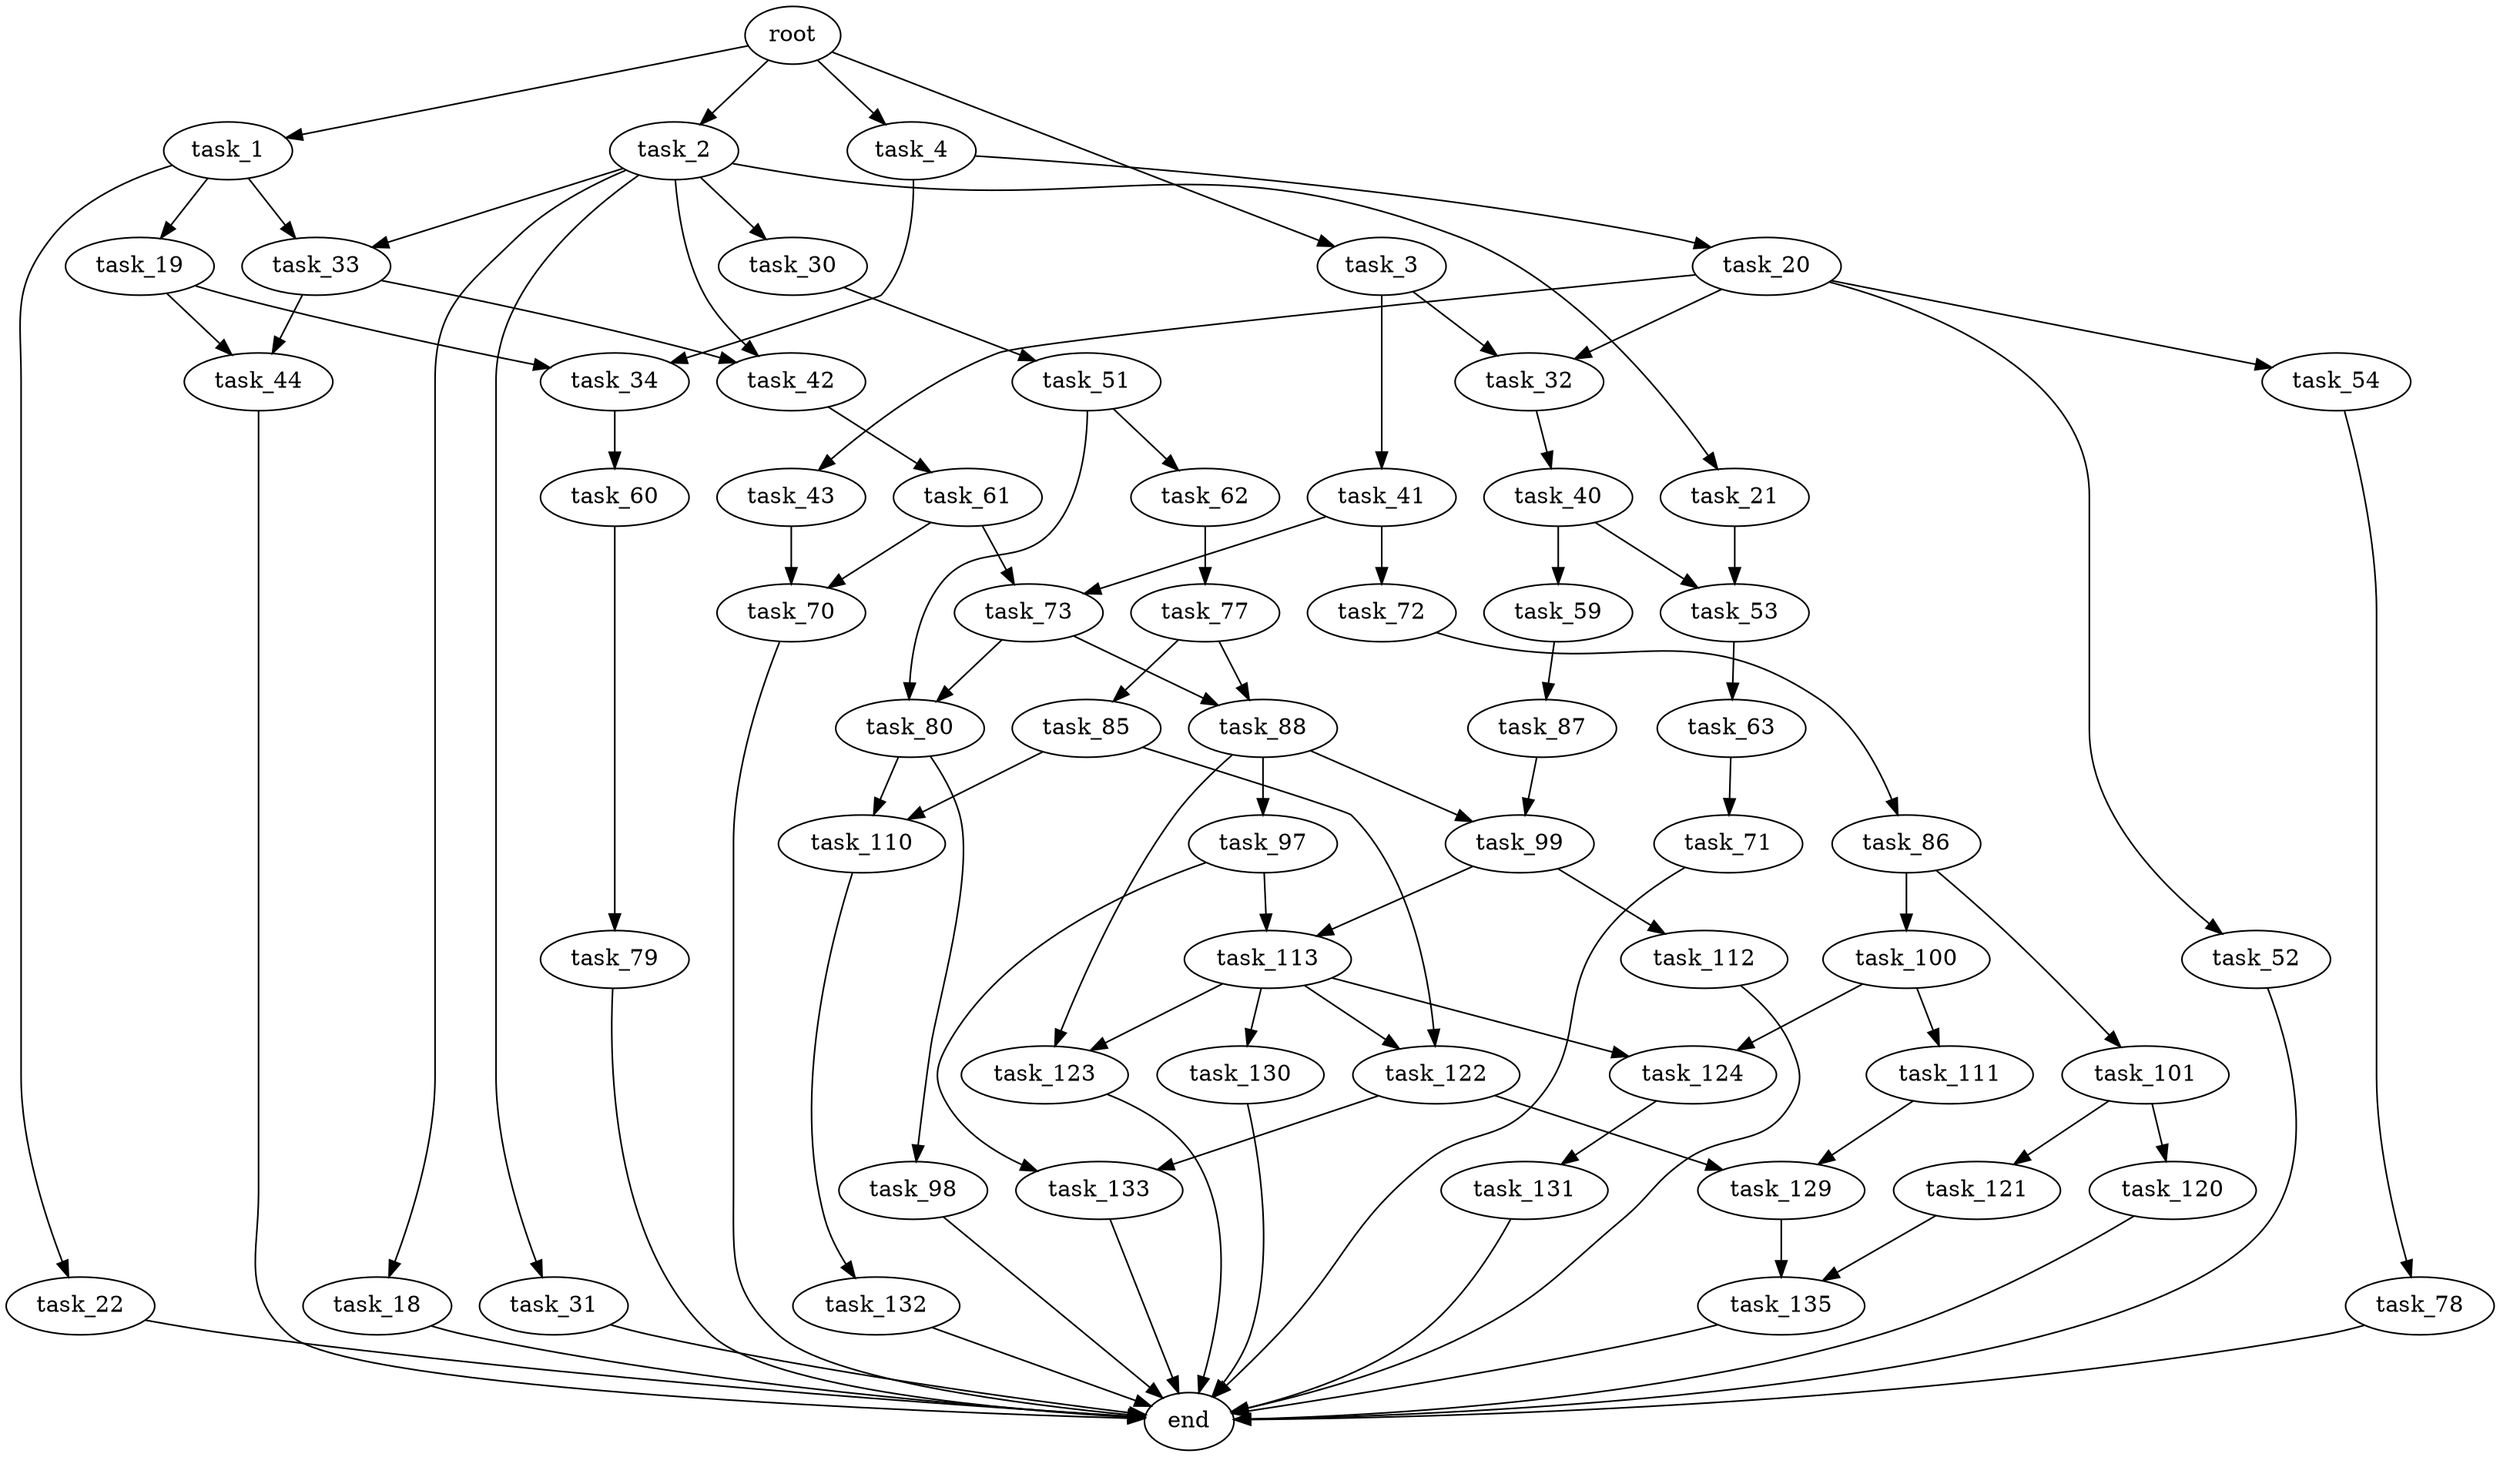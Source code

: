 digraph G {
  root [size="0.000000"];
  task_1 [size="185133748764.000000"];
  task_2 [size="358102216552.000000"];
  task_3 [size="8589934592.000000"];
  task_4 [size="371667979841.000000"];
  task_19 [size="231928233984.000000"];
  task_22 [size="6100520780.000000"];
  task_33 [size="826983757603.000000"];
  task_18 [size="34277404224.000000"];
  task_21 [size="8546329142.000000"];
  task_30 [size="68719476736.000000"];
  task_31 [size="37518937885.000000"];
  task_42 [size="134217728000.000000"];
  task_32 [size="515230547372.000000"];
  task_41 [size="188448975439.000000"];
  task_20 [size="1073741824000.000000"];
  task_34 [size="6888050394.000000"];
  end [size="0.000000"];
  task_44 [size="327172835837.000000"];
  task_43 [size="10336715662.000000"];
  task_52 [size="6613686556.000000"];
  task_54 [size="520432012203.000000"];
  task_53 [size="821978275768.000000"];
  task_51 [size="28991029248.000000"];
  task_40 [size="25679136488.000000"];
  task_60 [size="9504894620.000000"];
  task_59 [size="782757789696.000000"];
  task_72 [size="63878212049.000000"];
  task_73 [size="20010683678.000000"];
  task_61 [size="1404478883.000000"];
  task_70 [size="8589934592.000000"];
  task_62 [size="318914730420.000000"];
  task_80 [size="9179908964.000000"];
  task_63 [size="8589934592.000000"];
  task_78 [size="231928233984.000000"];
  task_87 [size="41006087058.000000"];
  task_79 [size="368293445632.000000"];
  task_77 [size="2795386666.000000"];
  task_71 [size="134217728000.000000"];
  task_86 [size="3355146984.000000"];
  task_88 [size="782757789696.000000"];
  task_85 [size="32003009770.000000"];
  task_98 [size="26245449122.000000"];
  task_110 [size="68719476736.000000"];
  task_122 [size="1759810234.000000"];
  task_100 [size="368293445632.000000"];
  task_101 [size="2175683340.000000"];
  task_99 [size="368293445632.000000"];
  task_97 [size="1834324745.000000"];
  task_123 [size="8661744570.000000"];
  task_113 [size="18850172978.000000"];
  task_133 [size="134217728000.000000"];
  task_112 [size="15682897860.000000"];
  task_111 [size="134217728000.000000"];
  task_124 [size="782757789696.000000"];
  task_120 [size="35222936370.000000"];
  task_121 [size="15354903511.000000"];
  task_132 [size="495520192180.000000"];
  task_129 [size="173149372896.000000"];
  task_130 [size="3162662136.000000"];
  task_135 [size="231928233984.000000"];
  task_131 [size="1353301735438.000000"];

  root -> task_1 [size="1.000000"];
  root -> task_2 [size="1.000000"];
  root -> task_3 [size="1.000000"];
  root -> task_4 [size="1.000000"];
  task_1 -> task_19 [size="301989888.000000"];
  task_1 -> task_22 [size="301989888.000000"];
  task_1 -> task_33 [size="301989888.000000"];
  task_2 -> task_18 [size="411041792.000000"];
  task_2 -> task_21 [size="411041792.000000"];
  task_2 -> task_30 [size="411041792.000000"];
  task_2 -> task_31 [size="411041792.000000"];
  task_2 -> task_33 [size="411041792.000000"];
  task_2 -> task_42 [size="411041792.000000"];
  task_3 -> task_32 [size="33554432.000000"];
  task_3 -> task_41 [size="33554432.000000"];
  task_4 -> task_20 [size="838860800.000000"];
  task_4 -> task_34 [size="838860800.000000"];
  task_19 -> task_34 [size="301989888.000000"];
  task_19 -> task_44 [size="301989888.000000"];
  task_22 -> end [size="1.000000"];
  task_33 -> task_42 [size="679477248.000000"];
  task_33 -> task_44 [size="679477248.000000"];
  task_18 -> end [size="1.000000"];
  task_21 -> task_53 [size="134217728.000000"];
  task_30 -> task_51 [size="134217728.000000"];
  task_31 -> end [size="1.000000"];
  task_42 -> task_61 [size="209715200.000000"];
  task_32 -> task_40 [size="411041792.000000"];
  task_41 -> task_72 [size="679477248.000000"];
  task_41 -> task_73 [size="679477248.000000"];
  task_20 -> task_32 [size="838860800.000000"];
  task_20 -> task_43 [size="838860800.000000"];
  task_20 -> task_52 [size="838860800.000000"];
  task_20 -> task_54 [size="838860800.000000"];
  task_34 -> task_60 [size="134217728.000000"];
  task_44 -> end [size="1.000000"];
  task_43 -> task_70 [size="301989888.000000"];
  task_52 -> end [size="1.000000"];
  task_54 -> task_78 [size="838860800.000000"];
  task_53 -> task_63 [size="536870912.000000"];
  task_51 -> task_62 [size="75497472.000000"];
  task_51 -> task_80 [size="75497472.000000"];
  task_40 -> task_53 [size="33554432.000000"];
  task_40 -> task_59 [size="33554432.000000"];
  task_60 -> task_79 [size="536870912.000000"];
  task_59 -> task_87 [size="679477248.000000"];
  task_72 -> task_86 [size="75497472.000000"];
  task_73 -> task_80 [size="679477248.000000"];
  task_73 -> task_88 [size="679477248.000000"];
  task_61 -> task_70 [size="33554432.000000"];
  task_61 -> task_73 [size="33554432.000000"];
  task_70 -> end [size="1.000000"];
  task_62 -> task_77 [size="536870912.000000"];
  task_80 -> task_98 [size="679477248.000000"];
  task_80 -> task_110 [size="679477248.000000"];
  task_63 -> task_71 [size="33554432.000000"];
  task_78 -> end [size="1.000000"];
  task_87 -> task_99 [size="679477248.000000"];
  task_79 -> end [size="1.000000"];
  task_77 -> task_85 [size="75497472.000000"];
  task_77 -> task_88 [size="75497472.000000"];
  task_71 -> end [size="1.000000"];
  task_86 -> task_100 [size="411041792.000000"];
  task_86 -> task_101 [size="411041792.000000"];
  task_88 -> task_97 [size="679477248.000000"];
  task_88 -> task_99 [size="679477248.000000"];
  task_88 -> task_123 [size="679477248.000000"];
  task_85 -> task_110 [size="536870912.000000"];
  task_85 -> task_122 [size="536870912.000000"];
  task_98 -> end [size="1.000000"];
  task_110 -> task_132 [size="134217728.000000"];
  task_122 -> task_129 [size="209715200.000000"];
  task_122 -> task_133 [size="209715200.000000"];
  task_100 -> task_111 [size="411041792.000000"];
  task_100 -> task_124 [size="411041792.000000"];
  task_101 -> task_120 [size="75497472.000000"];
  task_101 -> task_121 [size="75497472.000000"];
  task_99 -> task_112 [size="411041792.000000"];
  task_99 -> task_113 [size="411041792.000000"];
  task_97 -> task_113 [size="134217728.000000"];
  task_97 -> task_133 [size="134217728.000000"];
  task_123 -> end [size="1.000000"];
  task_113 -> task_122 [size="838860800.000000"];
  task_113 -> task_123 [size="838860800.000000"];
  task_113 -> task_124 [size="838860800.000000"];
  task_113 -> task_130 [size="838860800.000000"];
  task_133 -> end [size="1.000000"];
  task_112 -> end [size="1.000000"];
  task_111 -> task_129 [size="209715200.000000"];
  task_124 -> task_131 [size="679477248.000000"];
  task_120 -> end [size="1.000000"];
  task_121 -> task_135 [size="411041792.000000"];
  task_132 -> end [size="1.000000"];
  task_129 -> task_135 [size="134217728.000000"];
  task_130 -> end [size="1.000000"];
  task_135 -> end [size="1.000000"];
  task_131 -> end [size="1.000000"];
}
